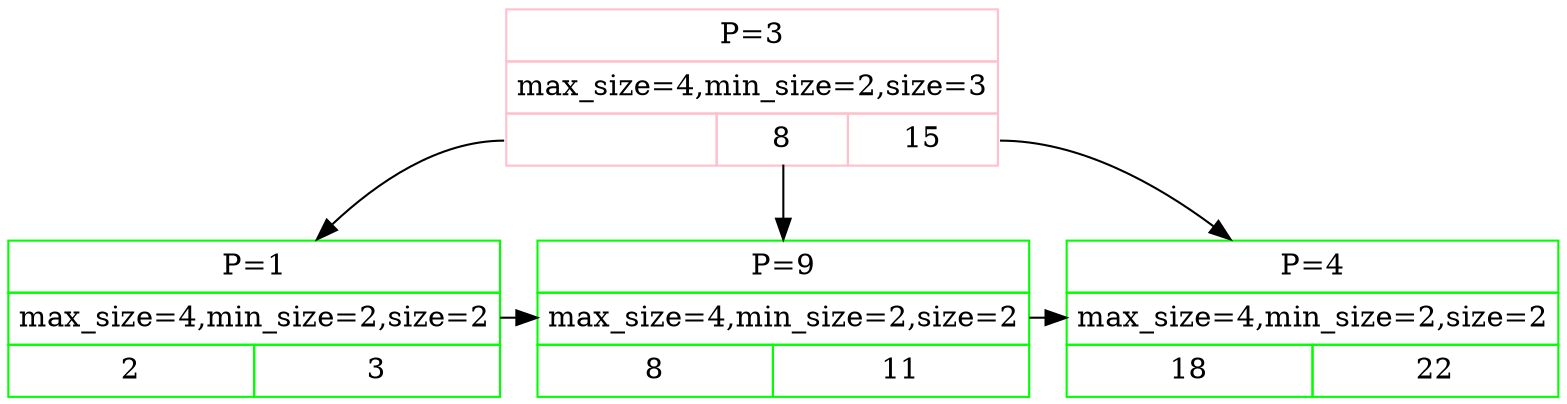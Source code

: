 digraph G {
INT_3[shape=plain color=pink label=<<TABLE BORDER="0" CELLBORDER="1" CELLSPACING="0" CELLPADDING="4">
<TR><TD COLSPAN="3">P=3</TD></TR>
<TR><TD COLSPAN="3">max_size=4,min_size=2,size=3</TD></TR>
<TR><TD PORT="p1"> </TD>
<TD PORT="p9">8</TD>
<TD PORT="p4">15</TD>
</TR></TABLE>>];
LEAF_1[shape=plain color=green label=<<TABLE BORDER="0" CELLBORDER="1" CELLSPACING="0" CELLPADDING="4">
<TR><TD COLSPAN="2">P=1</TD></TR>
<TR><TD COLSPAN="2">max_size=4,min_size=2,size=2</TD></TR>
<TR><TD>2</TD>
<TD>3</TD>
</TR></TABLE>>];
LEAF_1 -> LEAF_9;
{rank=same LEAF_1 LEAF_9};
INT_3:p1 -> LEAF_1;
LEAF_9[shape=plain color=green label=<<TABLE BORDER="0" CELLBORDER="1" CELLSPACING="0" CELLPADDING="4">
<TR><TD COLSPAN="2">P=9</TD></TR>
<TR><TD COLSPAN="2">max_size=4,min_size=2,size=2</TD></TR>
<TR><TD>8</TD>
<TD>11</TD>
</TR></TABLE>>];
LEAF_9 -> LEAF_4;
{rank=same LEAF_9 LEAF_4};
INT_3:p9 -> LEAF_9;
LEAF_4[shape=plain color=green label=<<TABLE BORDER="0" CELLBORDER="1" CELLSPACING="0" CELLPADDING="4">
<TR><TD COLSPAN="2">P=4</TD></TR>
<TR><TD COLSPAN="2">max_size=4,min_size=2,size=2</TD></TR>
<TR><TD>18</TD>
<TD>22</TD>
</TR></TABLE>>];
INT_3:p4 -> LEAF_4;
}
